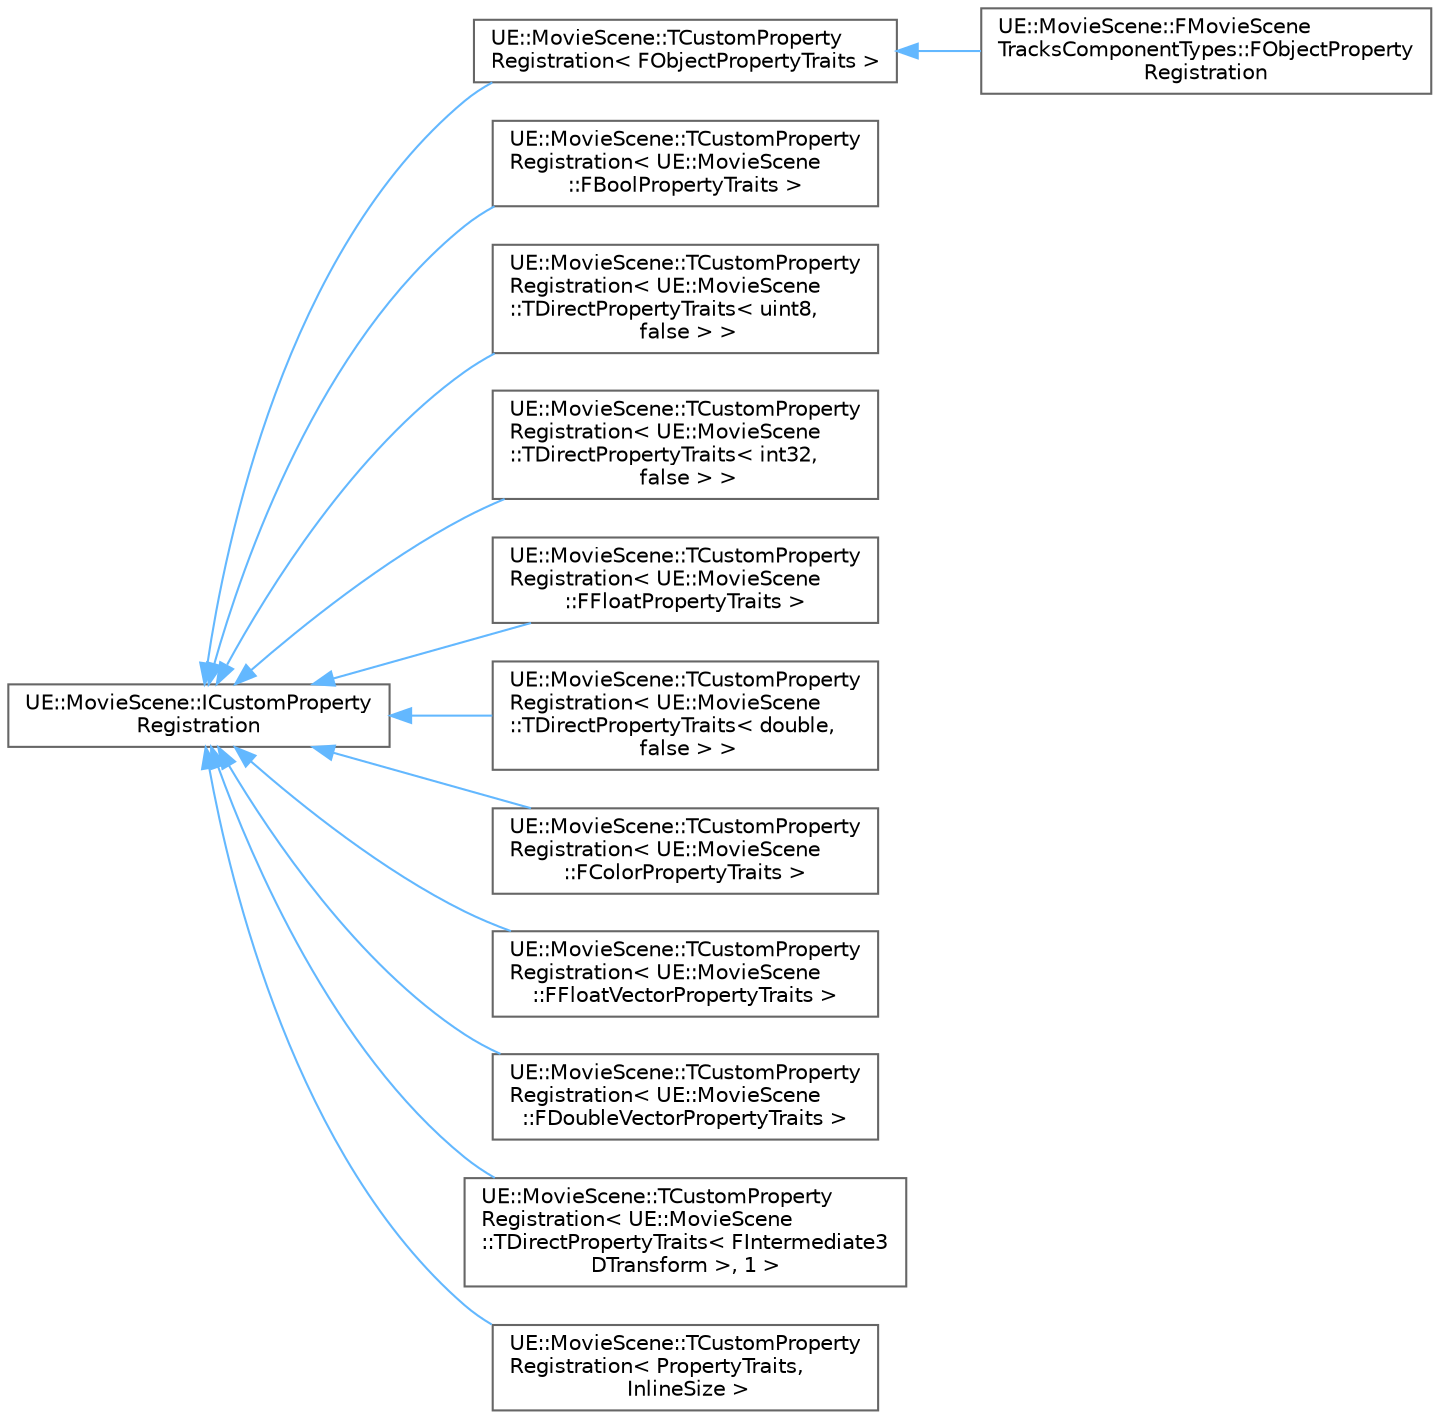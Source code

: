 digraph "Graphical Class Hierarchy"
{
 // INTERACTIVE_SVG=YES
 // LATEX_PDF_SIZE
  bgcolor="transparent";
  edge [fontname=Helvetica,fontsize=10,labelfontname=Helvetica,labelfontsize=10];
  node [fontname=Helvetica,fontsize=10,shape=box,height=0.2,width=0.4];
  rankdir="LR";
  Node0 [id="Node000000",label="UE::MovieScene::ICustomProperty\lRegistration",height=0.2,width=0.4,color="grey40", fillcolor="white", style="filled",URL="$de/d4e/structUE_1_1MovieScene_1_1ICustomPropertyRegistration.html",tooltip=" "];
  Node0 -> Node1 [id="edge9582_Node000000_Node000001",dir="back",color="steelblue1",style="solid",tooltip=" "];
  Node1 [id="Node000001",label="UE::MovieScene::TCustomProperty\lRegistration\< FObjectPropertyTraits \>",height=0.2,width=0.4,color="grey40", fillcolor="white", style="filled",URL="$d3/d0d/structUE_1_1MovieScene_1_1TCustomPropertyRegistration.html",tooltip=" "];
  Node1 -> Node2 [id="edge9583_Node000001_Node000002",dir="back",color="steelblue1",style="solid",tooltip=" "];
  Node2 [id="Node000002",label="UE::MovieScene::FMovieScene\lTracksComponentTypes::FObjectProperty\lRegistration",height=0.2,width=0.4,color="grey40", fillcolor="white", style="filled",URL="$d2/d6a/structUE_1_1MovieScene_1_1FMovieSceneTracksComponentTypes_1_1FObjectPropertyRegistration.html",tooltip=" "];
  Node0 -> Node3 [id="edge9584_Node000000_Node000003",dir="back",color="steelblue1",style="solid",tooltip=" "];
  Node3 [id="Node000003",label="UE::MovieScene::TCustomProperty\lRegistration\< UE::MovieScene\l::FBoolPropertyTraits \>",height=0.2,width=0.4,color="grey40", fillcolor="white", style="filled",URL="$d3/d0d/structUE_1_1MovieScene_1_1TCustomPropertyRegistration.html",tooltip=" "];
  Node0 -> Node4 [id="edge9585_Node000000_Node000004",dir="back",color="steelblue1",style="solid",tooltip=" "];
  Node4 [id="Node000004",label="UE::MovieScene::TCustomProperty\lRegistration\< UE::MovieScene\l::TDirectPropertyTraits\< uint8,\l false \> \>",height=0.2,width=0.4,color="grey40", fillcolor="white", style="filled",URL="$d3/d0d/structUE_1_1MovieScene_1_1TCustomPropertyRegistration.html",tooltip=" "];
  Node0 -> Node5 [id="edge9586_Node000000_Node000005",dir="back",color="steelblue1",style="solid",tooltip=" "];
  Node5 [id="Node000005",label="UE::MovieScene::TCustomProperty\lRegistration\< UE::MovieScene\l::TDirectPropertyTraits\< int32,\l false \> \>",height=0.2,width=0.4,color="grey40", fillcolor="white", style="filled",URL="$d3/d0d/structUE_1_1MovieScene_1_1TCustomPropertyRegistration.html",tooltip=" "];
  Node0 -> Node6 [id="edge9587_Node000000_Node000006",dir="back",color="steelblue1",style="solid",tooltip=" "];
  Node6 [id="Node000006",label="UE::MovieScene::TCustomProperty\lRegistration\< UE::MovieScene\l::FFloatPropertyTraits \>",height=0.2,width=0.4,color="grey40", fillcolor="white", style="filled",URL="$d3/d0d/structUE_1_1MovieScene_1_1TCustomPropertyRegistration.html",tooltip=" "];
  Node0 -> Node7 [id="edge9588_Node000000_Node000007",dir="back",color="steelblue1",style="solid",tooltip=" "];
  Node7 [id="Node000007",label="UE::MovieScene::TCustomProperty\lRegistration\< UE::MovieScene\l::TDirectPropertyTraits\< double,\l false \> \>",height=0.2,width=0.4,color="grey40", fillcolor="white", style="filled",URL="$d3/d0d/structUE_1_1MovieScene_1_1TCustomPropertyRegistration.html",tooltip=" "];
  Node0 -> Node8 [id="edge9589_Node000000_Node000008",dir="back",color="steelblue1",style="solid",tooltip=" "];
  Node8 [id="Node000008",label="UE::MovieScene::TCustomProperty\lRegistration\< UE::MovieScene\l::FColorPropertyTraits \>",height=0.2,width=0.4,color="grey40", fillcolor="white", style="filled",URL="$d3/d0d/structUE_1_1MovieScene_1_1TCustomPropertyRegistration.html",tooltip=" "];
  Node0 -> Node9 [id="edge9590_Node000000_Node000009",dir="back",color="steelblue1",style="solid",tooltip=" "];
  Node9 [id="Node000009",label="UE::MovieScene::TCustomProperty\lRegistration\< UE::MovieScene\l::FFloatVectorPropertyTraits \>",height=0.2,width=0.4,color="grey40", fillcolor="white", style="filled",URL="$d3/d0d/structUE_1_1MovieScene_1_1TCustomPropertyRegistration.html",tooltip=" "];
  Node0 -> Node10 [id="edge9591_Node000000_Node000010",dir="back",color="steelblue1",style="solid",tooltip=" "];
  Node10 [id="Node000010",label="UE::MovieScene::TCustomProperty\lRegistration\< UE::MovieScene\l::FDoubleVectorPropertyTraits \>",height=0.2,width=0.4,color="grey40", fillcolor="white", style="filled",URL="$d3/d0d/structUE_1_1MovieScene_1_1TCustomPropertyRegistration.html",tooltip=" "];
  Node0 -> Node11 [id="edge9592_Node000000_Node000011",dir="back",color="steelblue1",style="solid",tooltip=" "];
  Node11 [id="Node000011",label="UE::MovieScene::TCustomProperty\lRegistration\< UE::MovieScene\l::TDirectPropertyTraits\< FIntermediate3\lDTransform \>, 1 \>",height=0.2,width=0.4,color="grey40", fillcolor="white", style="filled",URL="$d3/d0d/structUE_1_1MovieScene_1_1TCustomPropertyRegistration.html",tooltip=" "];
  Node0 -> Node12 [id="edge9593_Node000000_Node000012",dir="back",color="steelblue1",style="solid",tooltip=" "];
  Node12 [id="Node000012",label="UE::MovieScene::TCustomProperty\lRegistration\< PropertyTraits,\l InlineSize \>",height=0.2,width=0.4,color="grey40", fillcolor="white", style="filled",URL="$d3/d0d/structUE_1_1MovieScene_1_1TCustomPropertyRegistration.html",tooltip="Generally static collection of accessors for a given type of property."];
}

